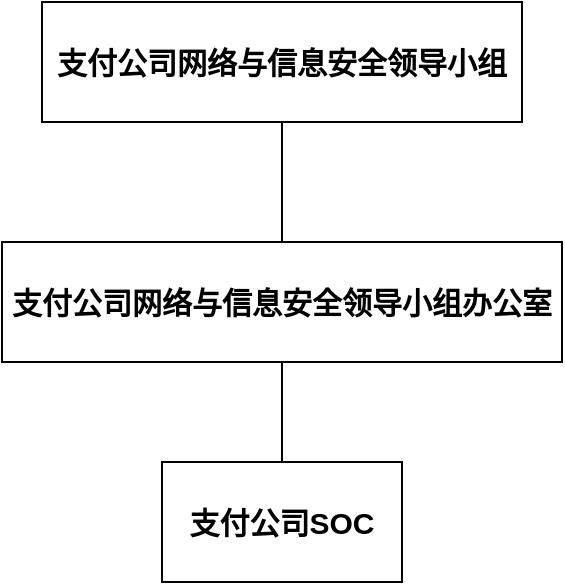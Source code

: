 <mxfile version="21.6.8" type="github">
  <diagram name="第 1 页" id="d7j7COSrm1b9zOmBqZao">
    <mxGraphModel dx="1434" dy="790" grid="1" gridSize="10" guides="1" tooltips="1" connect="1" arrows="1" fold="1" page="1" pageScale="1" pageWidth="850" pageHeight="1100" math="0" shadow="0">
      <root>
        <mxCell id="0" />
        <mxCell id="1" parent="0" />
        <mxCell id="RmFcApV2p6ZC9POZzrY4-5" style="edgeStyle=orthogonalEdgeStyle;rounded=0;orthogonalLoop=1;jettySize=auto;html=1;exitX=0.5;exitY=1;exitDx=0;exitDy=0;endArrow=none;endFill=0;fontSize=15;" edge="1" parent="1" source="RmFcApV2p6ZC9POZzrY4-1" target="RmFcApV2p6ZC9POZzrY4-2">
          <mxGeometry relative="1" as="geometry" />
        </mxCell>
        <mxCell id="RmFcApV2p6ZC9POZzrY4-1" value="支付公司网络与信息安全领导小组" style="rounded=0;whiteSpace=wrap;html=1;fontStyle=1;fontSize=15;" vertex="1" parent="1">
          <mxGeometry x="305" y="140" width="240" height="60" as="geometry" />
        </mxCell>
        <mxCell id="RmFcApV2p6ZC9POZzrY4-6" style="edgeStyle=orthogonalEdgeStyle;rounded=0;orthogonalLoop=1;jettySize=auto;html=1;exitX=0.5;exitY=1;exitDx=0;exitDy=0;entryX=0.5;entryY=0;entryDx=0;entryDy=0;endArrow=none;endFill=0;fontSize=15;" edge="1" parent="1" source="RmFcApV2p6ZC9POZzrY4-2" target="RmFcApV2p6ZC9POZzrY4-3">
          <mxGeometry relative="1" as="geometry" />
        </mxCell>
        <mxCell id="RmFcApV2p6ZC9POZzrY4-2" value="支付公司网络与信息安全领导小组办公室" style="rounded=0;whiteSpace=wrap;html=1;fontStyle=1;fontSize=15;" vertex="1" parent="1">
          <mxGeometry x="285" y="260" width="280" height="60" as="geometry" />
        </mxCell>
        <mxCell id="RmFcApV2p6ZC9POZzrY4-3" value="支付公司SOC" style="rounded=0;whiteSpace=wrap;html=1;fontStyle=1;fontSize=15;" vertex="1" parent="1">
          <mxGeometry x="365" y="370" width="120" height="60" as="geometry" />
        </mxCell>
      </root>
    </mxGraphModel>
  </diagram>
</mxfile>
